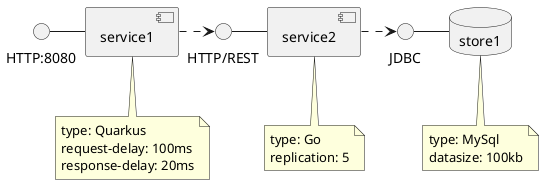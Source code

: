 @startuml

database store1
note bottom
type: MySql
datasize: 100kb
end note

component service1
note bottom
type: Quarkus
request-delay: 100ms
response-delay: 20ms
end note

component service2
note bottom
type: Go
replication: 5
end note

() "HTTP:8080" - [service1]
[service1] .> () "HTTP/REST"
() "HTTP/REST" - [service2]
[service2] .> JDBC
JDBC - store1

@enduml